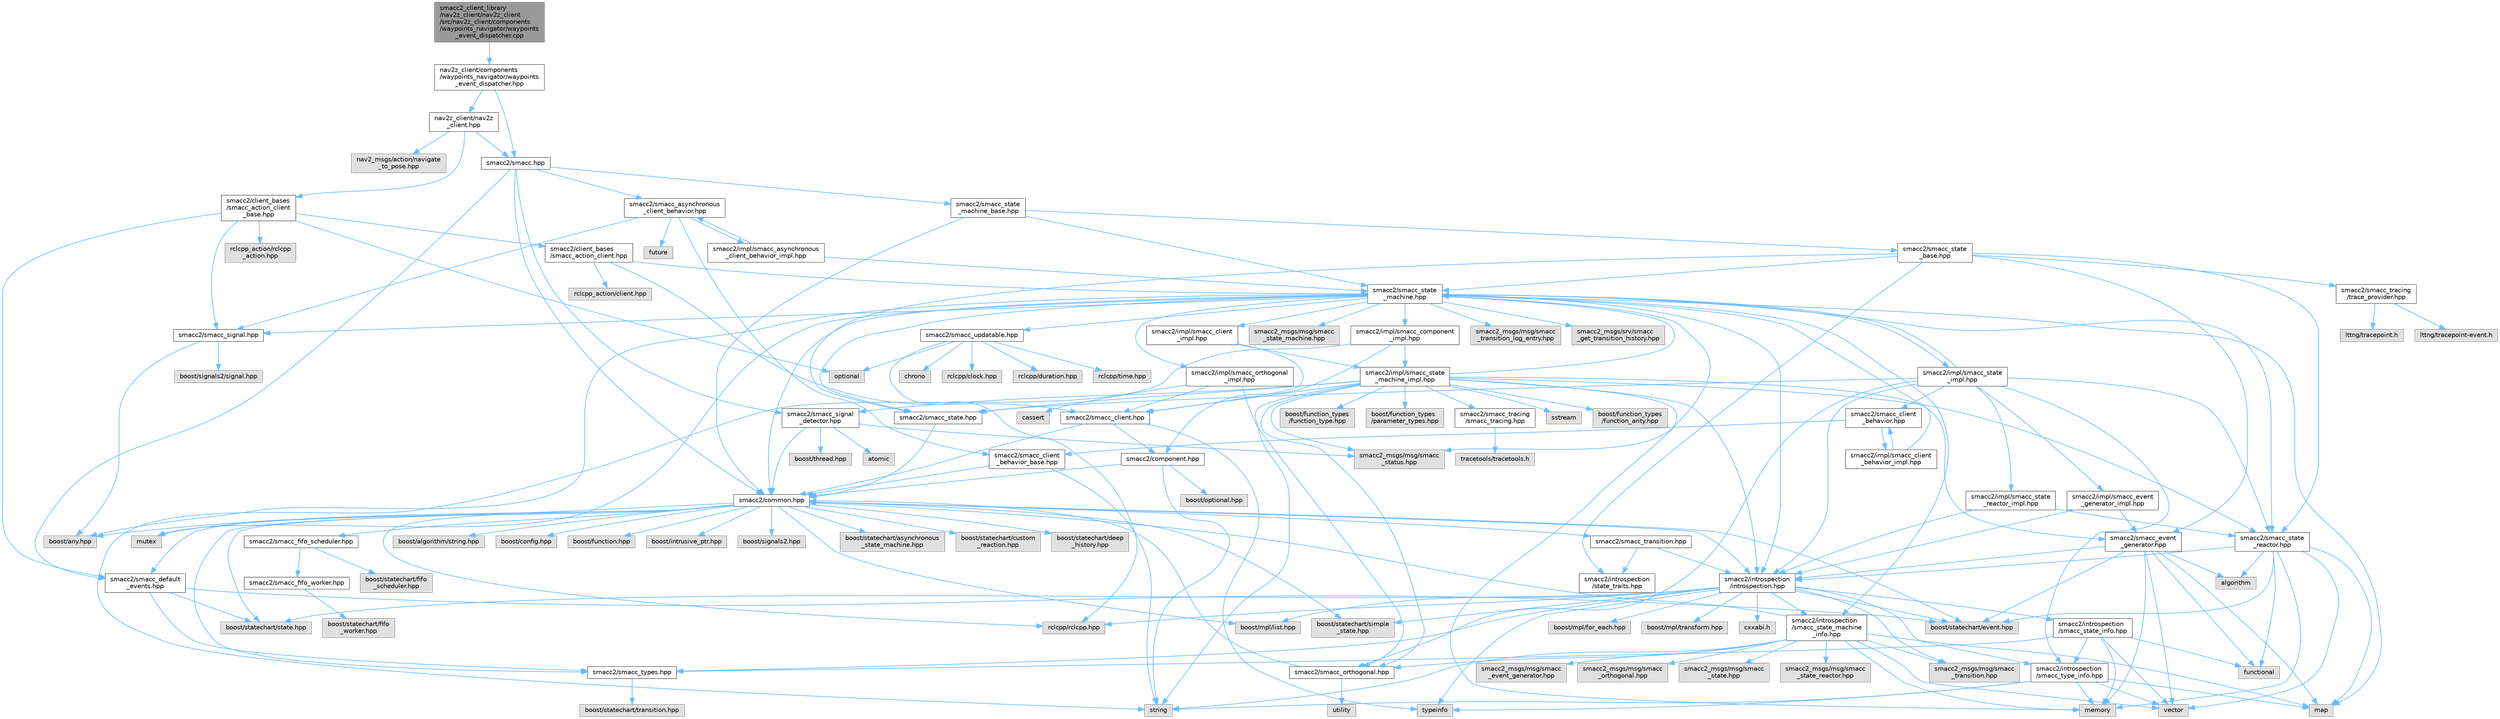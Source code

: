 digraph "smacc2_client_library/nav2z_client/nav2z_client/src/nav2z_client/components/waypoints_navigator/waypoints_event_dispatcher.cpp"
{
 // LATEX_PDF_SIZE
  bgcolor="transparent";
  edge [fontname=Helvetica,fontsize=10,labelfontname=Helvetica,labelfontsize=10];
  node [fontname=Helvetica,fontsize=10,shape=box,height=0.2,width=0.4];
  Node1 [label="smacc2_client_library\l/nav2z_client/nav2z_client\l/src/nav2z_client/components\l/waypoints_navigator/waypoints\l_event_dispatcher.cpp",height=0.2,width=0.4,color="gray40", fillcolor="grey60", style="filled", fontcolor="black",tooltip=" "];
  Node1 -> Node2 [color="steelblue1",style="solid"];
  Node2 [label="nav2z_client/components\l/waypoints_navigator/waypoints\l_event_dispatcher.hpp",height=0.2,width=0.4,color="grey40", fillcolor="white", style="filled",URL="$waypoints__event__dispatcher_8hpp.html",tooltip=" "];
  Node2 -> Node3 [color="steelblue1",style="solid"];
  Node3 [label="nav2z_client/nav2z\l_client.hpp",height=0.2,width=0.4,color="grey40", fillcolor="white", style="filled",URL="$nav2z__client_8hpp.html",tooltip=" "];
  Node3 -> Node4 [color="steelblue1",style="solid"];
  Node4 [label="smacc2/client_bases\l/smacc_action_client\l_base.hpp",height=0.2,width=0.4,color="grey40", fillcolor="white", style="filled",URL="$smacc__action__client__base_8hpp.html",tooltip=" "];
  Node4 -> Node5 [color="steelblue1",style="solid"];
  Node5 [label="smacc2/client_bases\l/smacc_action_client.hpp",height=0.2,width=0.4,color="grey40", fillcolor="white", style="filled",URL="$smacc__action__client_8hpp.html",tooltip=" "];
  Node5 -> Node6 [color="steelblue1",style="solid"];
  Node6 [label="smacc2/smacc_client.hpp",height=0.2,width=0.4,color="grey40", fillcolor="white", style="filled",URL="$smacc__client_8hpp.html",tooltip=" "];
  Node6 -> Node7 [color="steelblue1",style="solid"];
  Node7 [label="smacc2/common.hpp",height=0.2,width=0.4,color="grey40", fillcolor="white", style="filled",URL="$include_2smacc2_2common_8hpp.html",tooltip=" "];
  Node7 -> Node8 [color="steelblue1",style="solid"];
  Node8 [label="boost/statechart/asynchronous\l_state_machine.hpp",height=0.2,width=0.4,color="grey60", fillcolor="#E0E0E0", style="filled",tooltip=" "];
  Node7 -> Node9 [color="steelblue1",style="solid"];
  Node9 [label="boost/statechart/custom\l_reaction.hpp",height=0.2,width=0.4,color="grey60", fillcolor="#E0E0E0", style="filled",tooltip=" "];
  Node7 -> Node10 [color="steelblue1",style="solid"];
  Node10 [label="boost/statechart/deep\l_history.hpp",height=0.2,width=0.4,color="grey60", fillcolor="#E0E0E0", style="filled",tooltip=" "];
  Node7 -> Node11 [color="steelblue1",style="solid"];
  Node11 [label="boost/statechart/event.hpp",height=0.2,width=0.4,color="grey60", fillcolor="#E0E0E0", style="filled",tooltip=" "];
  Node7 -> Node12 [color="steelblue1",style="solid"];
  Node12 [label="boost/statechart/simple\l_state.hpp",height=0.2,width=0.4,color="grey60", fillcolor="#E0E0E0", style="filled",tooltip=" "];
  Node7 -> Node13 [color="steelblue1",style="solid"];
  Node13 [label="boost/statechart/state.hpp",height=0.2,width=0.4,color="grey60", fillcolor="#E0E0E0", style="filled",tooltip=" "];
  Node7 -> Node14 [color="steelblue1",style="solid"];
  Node14 [label="boost/algorithm/string.hpp",height=0.2,width=0.4,color="grey60", fillcolor="#E0E0E0", style="filled",tooltip=" "];
  Node7 -> Node15 [color="steelblue1",style="solid"];
  Node15 [label="boost/any.hpp",height=0.2,width=0.4,color="grey60", fillcolor="#E0E0E0", style="filled",tooltip=" "];
  Node7 -> Node16 [color="steelblue1",style="solid"];
  Node16 [label="boost/config.hpp",height=0.2,width=0.4,color="grey60", fillcolor="#E0E0E0", style="filled",tooltip=" "];
  Node7 -> Node17 [color="steelblue1",style="solid"];
  Node17 [label="boost/function.hpp",height=0.2,width=0.4,color="grey60", fillcolor="#E0E0E0", style="filled",tooltip=" "];
  Node7 -> Node18 [color="steelblue1",style="solid"];
  Node18 [label="boost/intrusive_ptr.hpp",height=0.2,width=0.4,color="grey60", fillcolor="#E0E0E0", style="filled",tooltip=" "];
  Node7 -> Node19 [color="steelblue1",style="solid"];
  Node19 [label="boost/mpl/list.hpp",height=0.2,width=0.4,color="grey60", fillcolor="#E0E0E0", style="filled",tooltip=" "];
  Node7 -> Node20 [color="steelblue1",style="solid"];
  Node20 [label="boost/signals2.hpp",height=0.2,width=0.4,color="grey60", fillcolor="#E0E0E0", style="filled",tooltip=" "];
  Node7 -> Node21 [color="steelblue1",style="solid"];
  Node21 [label="mutex",height=0.2,width=0.4,color="grey60", fillcolor="#E0E0E0", style="filled",tooltip=" "];
  Node7 -> Node22 [color="steelblue1",style="solid"];
  Node22 [label="rclcpp/rclcpp.hpp",height=0.2,width=0.4,color="grey60", fillcolor="#E0E0E0", style="filled",tooltip=" "];
  Node7 -> Node23 [color="steelblue1",style="solid"];
  Node23 [label="smacc2/introspection\l/introspection.hpp",height=0.2,width=0.4,color="grey40", fillcolor="white", style="filled",URL="$introspection_8hpp.html",tooltip=" "];
  Node23 -> Node11 [color="steelblue1",style="solid"];
  Node23 -> Node12 [color="steelblue1",style="solid"];
  Node23 -> Node13 [color="steelblue1",style="solid"];
  Node23 -> Node24 [color="steelblue1",style="solid"];
  Node24 [label="boost/mpl/for_each.hpp",height=0.2,width=0.4,color="grey60", fillcolor="#E0E0E0", style="filled",tooltip=" "];
  Node23 -> Node19 [color="steelblue1",style="solid"];
  Node23 -> Node25 [color="steelblue1",style="solid"];
  Node25 [label="boost/mpl/transform.hpp",height=0.2,width=0.4,color="grey60", fillcolor="#E0E0E0", style="filled",tooltip=" "];
  Node23 -> Node22 [color="steelblue1",style="solid"];
  Node23 -> Node26 [color="steelblue1",style="solid"];
  Node26 [label="typeinfo",height=0.2,width=0.4,color="grey60", fillcolor="#E0E0E0", style="filled",tooltip=" "];
  Node23 -> Node27 [color="steelblue1",style="solid"];
  Node27 [label="smacc2/introspection\l/smacc_state_info.hpp",height=0.2,width=0.4,color="grey40", fillcolor="white", style="filled",URL="$smacc__state__info_8hpp.html",tooltip=" "];
  Node27 -> Node28 [color="steelblue1",style="solid"];
  Node28 [label="functional",height=0.2,width=0.4,color="grey60", fillcolor="#E0E0E0", style="filled",tooltip=" "];
  Node27 -> Node29 [color="steelblue1",style="solid"];
  Node29 [label="memory",height=0.2,width=0.4,color="grey60", fillcolor="#E0E0E0", style="filled",tooltip=" "];
  Node27 -> Node30 [color="steelblue1",style="solid"];
  Node30 [label="smacc2/introspection\l/smacc_type_info.hpp",height=0.2,width=0.4,color="grey40", fillcolor="white", style="filled",URL="$smacc__type__info_8hpp.html",tooltip=" "];
  Node30 -> Node31 [color="steelblue1",style="solid"];
  Node31 [label="map",height=0.2,width=0.4,color="grey60", fillcolor="#E0E0E0", style="filled",tooltip=" "];
  Node30 -> Node29 [color="steelblue1",style="solid"];
  Node30 -> Node32 [color="steelblue1",style="solid"];
  Node32 [label="string",height=0.2,width=0.4,color="grey60", fillcolor="#E0E0E0", style="filled",tooltip=" "];
  Node30 -> Node26 [color="steelblue1",style="solid"];
  Node30 -> Node33 [color="steelblue1",style="solid"];
  Node33 [label="vector",height=0.2,width=0.4,color="grey60", fillcolor="#E0E0E0", style="filled",tooltip=" "];
  Node27 -> Node34 [color="steelblue1",style="solid"];
  Node34 [label="smacc2/smacc_types.hpp",height=0.2,width=0.4,color="grey40", fillcolor="white", style="filled",URL="$smacc__types_8hpp.html",tooltip=" "];
  Node34 -> Node35 [color="steelblue1",style="solid"];
  Node35 [label="boost/statechart/transition.hpp",height=0.2,width=0.4,color="grey60", fillcolor="#E0E0E0", style="filled",tooltip=" "];
  Node27 -> Node33 [color="steelblue1",style="solid"];
  Node23 -> Node30 [color="steelblue1",style="solid"];
  Node23 -> Node34 [color="steelblue1",style="solid"];
  Node23 -> Node36 [color="steelblue1",style="solid"];
  Node36 [label="cxxabi.h",height=0.2,width=0.4,color="grey60", fillcolor="#E0E0E0", style="filled",tooltip=" "];
  Node23 -> Node37 [color="steelblue1",style="solid"];
  Node37 [label="smacc2_msgs/msg/smacc\l_transition.hpp",height=0.2,width=0.4,color="grey60", fillcolor="#E0E0E0", style="filled",tooltip=" "];
  Node23 -> Node38 [color="steelblue1",style="solid"];
  Node38 [label="smacc2/introspection\l/smacc_state_machine\l_info.hpp",height=0.2,width=0.4,color="grey40", fillcolor="white", style="filled",URL="$smacc__state__machine__info_8hpp.html",tooltip=" "];
  Node38 -> Node31 [color="steelblue1",style="solid"];
  Node38 -> Node29 [color="steelblue1",style="solid"];
  Node38 -> Node32 [color="steelblue1",style="solid"];
  Node38 -> Node33 [color="steelblue1",style="solid"];
  Node38 -> Node7 [color="steelblue1",style="solid"];
  Node38 -> Node39 [color="steelblue1",style="solid"];
  Node39 [label="smacc2/smacc_orthogonal.hpp",height=0.2,width=0.4,color="grey40", fillcolor="white", style="filled",URL="$smacc__orthogonal_8hpp.html",tooltip=" "];
  Node39 -> Node7 [color="steelblue1",style="solid"];
  Node39 -> Node40 [color="steelblue1",style="solid"];
  Node40 [label="utility",height=0.2,width=0.4,color="grey60", fillcolor="#E0E0E0", style="filled",tooltip=" "];
  Node38 -> Node41 [color="steelblue1",style="solid"];
  Node41 [label="smacc2_msgs/msg/smacc\l_event_generator.hpp",height=0.2,width=0.4,color="grey60", fillcolor="#E0E0E0", style="filled",tooltip=" "];
  Node38 -> Node42 [color="steelblue1",style="solid"];
  Node42 [label="smacc2_msgs/msg/smacc\l_orthogonal.hpp",height=0.2,width=0.4,color="grey60", fillcolor="#E0E0E0", style="filled",tooltip=" "];
  Node38 -> Node43 [color="steelblue1",style="solid"];
  Node43 [label="smacc2_msgs/msg/smacc\l_state.hpp",height=0.2,width=0.4,color="grey60", fillcolor="#E0E0E0", style="filled",tooltip=" "];
  Node38 -> Node44 [color="steelblue1",style="solid"];
  Node44 [label="smacc2_msgs/msg/smacc\l_state_reactor.hpp",height=0.2,width=0.4,color="grey60", fillcolor="#E0E0E0", style="filled",tooltip=" "];
  Node38 -> Node37 [color="steelblue1",style="solid"];
  Node7 -> Node45 [color="steelblue1",style="solid"];
  Node45 [label="smacc2/smacc_fifo_scheduler.hpp",height=0.2,width=0.4,color="grey40", fillcolor="white", style="filled",URL="$smacc__fifo__scheduler_8hpp.html",tooltip=" "];
  Node45 -> Node46 [color="steelblue1",style="solid"];
  Node46 [label="boost/statechart/fifo\l_scheduler.hpp",height=0.2,width=0.4,color="grey60", fillcolor="#E0E0E0", style="filled",tooltip=" "];
  Node45 -> Node47 [color="steelblue1",style="solid"];
  Node47 [label="smacc2/smacc_fifo_worker.hpp",height=0.2,width=0.4,color="grey40", fillcolor="white", style="filled",URL="$smacc__fifo__worker_8hpp.html",tooltip=" "];
  Node47 -> Node48 [color="steelblue1",style="solid"];
  Node48 [label="boost/statechart/fifo\l_worker.hpp",height=0.2,width=0.4,color="grey60", fillcolor="#E0E0E0", style="filled",tooltip=" "];
  Node7 -> Node34 [color="steelblue1",style="solid"];
  Node7 -> Node49 [color="steelblue1",style="solid"];
  Node49 [label="smacc2/smacc_default\l_events.hpp",height=0.2,width=0.4,color="grey40", fillcolor="white", style="filled",URL="$smacc__default__events_8hpp.html",tooltip=" "];
  Node49 -> Node34 [color="steelblue1",style="solid"];
  Node49 -> Node11 [color="steelblue1",style="solid"];
  Node49 -> Node13 [color="steelblue1",style="solid"];
  Node7 -> Node50 [color="steelblue1",style="solid"];
  Node50 [label="smacc2/smacc_transition.hpp",height=0.2,width=0.4,color="grey40", fillcolor="white", style="filled",URL="$smacc__transition_8hpp.html",tooltip=" "];
  Node50 -> Node23 [color="steelblue1",style="solid"];
  Node50 -> Node51 [color="steelblue1",style="solid"];
  Node51 [label="smacc2/introspection\l/state_traits.hpp",height=0.2,width=0.4,color="grey40", fillcolor="white", style="filled",URL="$state__traits_8hpp.html",tooltip=" "];
  Node6 -> Node52 [color="steelblue1",style="solid"];
  Node52 [label="smacc2/component.hpp",height=0.2,width=0.4,color="grey40", fillcolor="white", style="filled",URL="$component_8hpp.html",tooltip=" "];
  Node52 -> Node32 [color="steelblue1",style="solid"];
  Node52 -> Node53 [color="steelblue1",style="solid"];
  Node53 [label="boost/optional.hpp",height=0.2,width=0.4,color="grey60", fillcolor="#E0E0E0", style="filled",tooltip=" "];
  Node52 -> Node7 [color="steelblue1",style="solid"];
  Node6 -> Node26 [color="steelblue1",style="solid"];
  Node5 -> Node54 [color="steelblue1",style="solid"];
  Node54 [label="smacc2/smacc_state\l_machine.hpp",height=0.2,width=0.4,color="grey40", fillcolor="white", style="filled",URL="$smacc__state__machine_8hpp.html",tooltip=" "];
  Node54 -> Node15 [color="steelblue1",style="solid"];
  Node54 -> Node31 [color="steelblue1",style="solid"];
  Node54 -> Node21 [color="steelblue1",style="solid"];
  Node54 -> Node7 [color="steelblue1",style="solid"];
  Node54 -> Node23 [color="steelblue1",style="solid"];
  Node54 -> Node38 [color="steelblue1",style="solid"];
  Node54 -> Node55 [color="steelblue1",style="solid"];
  Node55 [label="smacc2/smacc_signal.hpp",height=0.2,width=0.4,color="grey40", fillcolor="white", style="filled",URL="$smacc__signal_8hpp.html",tooltip=" "];
  Node55 -> Node15 [color="steelblue1",style="solid"];
  Node55 -> Node56 [color="steelblue1",style="solid"];
  Node56 [label="boost/signals2/signal.hpp",height=0.2,width=0.4,color="grey60", fillcolor="#E0E0E0", style="filled",tooltip=" "];
  Node54 -> Node57 [color="steelblue1",style="solid"];
  Node57 [label="smacc2/smacc_updatable.hpp",height=0.2,width=0.4,color="grey40", fillcolor="white", style="filled",URL="$smacc__updatable_8hpp.html",tooltip=" "];
  Node57 -> Node58 [color="steelblue1",style="solid"];
  Node58 [label="chrono",height=0.2,width=0.4,color="grey60", fillcolor="#E0E0E0", style="filled",tooltip=" "];
  Node57 -> Node59 [color="steelblue1",style="solid"];
  Node59 [label="optional",height=0.2,width=0.4,color="grey60", fillcolor="#E0E0E0", style="filled",tooltip=" "];
  Node57 -> Node60 [color="steelblue1",style="solid"];
  Node60 [label="rclcpp/clock.hpp",height=0.2,width=0.4,color="grey60", fillcolor="#E0E0E0", style="filled",tooltip=" "];
  Node57 -> Node61 [color="steelblue1",style="solid"];
  Node61 [label="rclcpp/duration.hpp",height=0.2,width=0.4,color="grey60", fillcolor="#E0E0E0", style="filled",tooltip=" "];
  Node57 -> Node22 [color="steelblue1",style="solid"];
  Node57 -> Node62 [color="steelblue1",style="solid"];
  Node62 [label="rclcpp/time.hpp",height=0.2,width=0.4,color="grey60", fillcolor="#E0E0E0", style="filled",tooltip=" "];
  Node54 -> Node63 [color="steelblue1",style="solid"];
  Node63 [label="smacc2_msgs/msg/smacc\l_state_machine.hpp",height=0.2,width=0.4,color="grey60", fillcolor="#E0E0E0", style="filled",tooltip=" "];
  Node54 -> Node64 [color="steelblue1",style="solid"];
  Node64 [label="smacc2_msgs/msg/smacc\l_status.hpp",height=0.2,width=0.4,color="grey60", fillcolor="#E0E0E0", style="filled",tooltip=" "];
  Node54 -> Node65 [color="steelblue1",style="solid"];
  Node65 [label="smacc2_msgs/msg/smacc\l_transition_log_entry.hpp",height=0.2,width=0.4,color="grey60", fillcolor="#E0E0E0", style="filled",tooltip=" "];
  Node54 -> Node66 [color="steelblue1",style="solid"];
  Node66 [label="smacc2_msgs/srv/smacc\l_get_transition_history.hpp",height=0.2,width=0.4,color="grey60", fillcolor="#E0E0E0", style="filled",tooltip=" "];
  Node54 -> Node67 [color="steelblue1",style="solid"];
  Node67 [label="smacc2/smacc_state.hpp",height=0.2,width=0.4,color="grey40", fillcolor="white", style="filled",URL="$smacc__state_8hpp.html",tooltip=" "];
  Node67 -> Node7 [color="steelblue1",style="solid"];
  Node54 -> Node68 [color="steelblue1",style="solid"];
  Node68 [label="smacc2/smacc_state\l_reactor.hpp",height=0.2,width=0.4,color="grey40", fillcolor="white", style="filled",URL="$smacc__state__reactor_8hpp.html",tooltip=" "];
  Node68 -> Node69 [color="steelblue1",style="solid"];
  Node69 [label="algorithm",height=0.2,width=0.4,color="grey60", fillcolor="#E0E0E0", style="filled",tooltip=" "];
  Node68 -> Node11 [color="steelblue1",style="solid"];
  Node68 -> Node28 [color="steelblue1",style="solid"];
  Node68 -> Node31 [color="steelblue1",style="solid"];
  Node68 -> Node29 [color="steelblue1",style="solid"];
  Node68 -> Node23 [color="steelblue1",style="solid"];
  Node68 -> Node33 [color="steelblue1",style="solid"];
  Node54 -> Node70 [color="steelblue1",style="solid"];
  Node70 [label="smacc2/impl/smacc_client\l_impl.hpp",height=0.2,width=0.4,color="grey40", fillcolor="white", style="filled",URL="$smacc__client__impl_8hpp.html",tooltip=" "];
  Node70 -> Node71 [color="steelblue1",style="solid"];
  Node71 [label="smacc2/impl/smacc_state\l_machine_impl.hpp",height=0.2,width=0.4,color="grey40", fillcolor="white", style="filled",URL="$smacc__state__machine__impl_8hpp.html",tooltip=" "];
  Node71 -> Node29 [color="steelblue1",style="solid"];
  Node71 -> Node72 [color="steelblue1",style="solid"];
  Node72 [label="sstream",height=0.2,width=0.4,color="grey60", fillcolor="#E0E0E0", style="filled",tooltip=" "];
  Node71 -> Node32 [color="steelblue1",style="solid"];
  Node71 -> Node23 [color="steelblue1",style="solid"];
  Node71 -> Node6 [color="steelblue1",style="solid"];
  Node71 -> Node73 [color="steelblue1",style="solid"];
  Node73 [label="smacc2/smacc_event\l_generator.hpp",height=0.2,width=0.4,color="grey40", fillcolor="white", style="filled",URL="$smacc__event__generator_8hpp.html",tooltip=" "];
  Node73 -> Node69 [color="steelblue1",style="solid"];
  Node73 -> Node11 [color="steelblue1",style="solid"];
  Node73 -> Node28 [color="steelblue1",style="solid"];
  Node73 -> Node31 [color="steelblue1",style="solid"];
  Node73 -> Node29 [color="steelblue1",style="solid"];
  Node73 -> Node23 [color="steelblue1",style="solid"];
  Node73 -> Node33 [color="steelblue1",style="solid"];
  Node71 -> Node39 [color="steelblue1",style="solid"];
  Node71 -> Node74 [color="steelblue1",style="solid"];
  Node74 [label="smacc2/smacc_signal\l_detector.hpp",height=0.2,width=0.4,color="grey40", fillcolor="white", style="filled",URL="$smacc__signal__detector_8hpp.html",tooltip=" "];
  Node74 -> Node75 [color="steelblue1",style="solid"];
  Node75 [label="atomic",height=0.2,width=0.4,color="grey60", fillcolor="#E0E0E0", style="filled",tooltip=" "];
  Node74 -> Node76 [color="steelblue1",style="solid"];
  Node76 [label="boost/thread.hpp",height=0.2,width=0.4,color="grey60", fillcolor="#E0E0E0", style="filled",tooltip=" "];
  Node74 -> Node7 [color="steelblue1",style="solid"];
  Node74 -> Node64 [color="steelblue1",style="solid"];
  Node71 -> Node67 [color="steelblue1",style="solid"];
  Node71 -> Node54 [color="steelblue1",style="solid"];
  Node71 -> Node68 [color="steelblue1",style="solid"];
  Node71 -> Node77 [color="steelblue1",style="solid"];
  Node77 [label="boost/function_types\l/function_arity.hpp",height=0.2,width=0.4,color="grey60", fillcolor="#E0E0E0", style="filled",tooltip=" "];
  Node71 -> Node78 [color="steelblue1",style="solid"];
  Node78 [label="boost/function_types\l/function_type.hpp",height=0.2,width=0.4,color="grey60", fillcolor="#E0E0E0", style="filled",tooltip=" "];
  Node71 -> Node79 [color="steelblue1",style="solid"];
  Node79 [label="boost/function_types\l/parameter_types.hpp",height=0.2,width=0.4,color="grey60", fillcolor="#E0E0E0", style="filled",tooltip=" "];
  Node71 -> Node80 [color="steelblue1",style="solid"];
  Node80 [label="smacc2/smacc_tracing\l/smacc_tracing.hpp",height=0.2,width=0.4,color="grey40", fillcolor="white", style="filled",URL="$smacc__tracing_8hpp.html",tooltip=" "];
  Node80 -> Node81 [color="steelblue1",style="solid"];
  Node81 [label="tracetools/tracetools.h",height=0.2,width=0.4,color="grey60", fillcolor="#E0E0E0", style="filled",tooltip=" "];
  Node71 -> Node64 [color="steelblue1",style="solid"];
  Node70 -> Node6 [color="steelblue1",style="solid"];
  Node54 -> Node82 [color="steelblue1",style="solid"];
  Node82 [label="smacc2/impl/smacc_component\l_impl.hpp",height=0.2,width=0.4,color="grey40", fillcolor="white", style="filled",URL="$smacc__component__impl_8hpp.html",tooltip=" "];
  Node82 -> Node32 [color="steelblue1",style="solid"];
  Node82 -> Node52 [color="steelblue1",style="solid"];
  Node82 -> Node71 [color="steelblue1",style="solid"];
  Node54 -> Node83 [color="steelblue1",style="solid"];
  Node83 [label="smacc2/impl/smacc_orthogonal\l_impl.hpp",height=0.2,width=0.4,color="grey40", fillcolor="white", style="filled",URL="$smacc__orthogonal__impl_8hpp.html",tooltip=" "];
  Node83 -> Node84 [color="steelblue1",style="solid"];
  Node84 [label="cassert",height=0.2,width=0.4,color="grey60", fillcolor="#E0E0E0", style="filled",tooltip=" "];
  Node83 -> Node6 [color="steelblue1",style="solid"];
  Node83 -> Node39 [color="steelblue1",style="solid"];
  Node54 -> Node85 [color="steelblue1",style="solid"];
  Node85 [label="smacc2/impl/smacc_state\l_impl.hpp",height=0.2,width=0.4,color="grey40", fillcolor="white", style="filled",URL="$smacc__state__impl_8hpp.html",tooltip=" "];
  Node85 -> Node23 [color="steelblue1",style="solid"];
  Node85 -> Node86 [color="steelblue1",style="solid"];
  Node86 [label="smacc2/smacc_client\l_behavior.hpp",height=0.2,width=0.4,color="grey40", fillcolor="white", style="filled",URL="$smacc__client__behavior_8hpp.html",tooltip=" "];
  Node86 -> Node87 [color="steelblue1",style="solid"];
  Node87 [label="smacc2/smacc_client\l_behavior_base.hpp",height=0.2,width=0.4,color="grey40", fillcolor="white", style="filled",URL="$smacc__client__behavior__base_8hpp.html",tooltip=" "];
  Node87 -> Node32 [color="steelblue1",style="solid"];
  Node87 -> Node7 [color="steelblue1",style="solid"];
  Node86 -> Node88 [color="steelblue1",style="solid"];
  Node88 [label="smacc2/impl/smacc_client\l_behavior_impl.hpp",height=0.2,width=0.4,color="grey40", fillcolor="white", style="filled",URL="$smacc__client__behavior__impl_8hpp.html",tooltip=" "];
  Node88 -> Node86 [color="steelblue1",style="solid"];
  Node88 -> Node54 [color="steelblue1",style="solid"];
  Node85 -> Node39 [color="steelblue1",style="solid"];
  Node85 -> Node67 [color="steelblue1",style="solid"];
  Node85 -> Node68 [color="steelblue1",style="solid"];
  Node85 -> Node30 [color="steelblue1",style="solid"];
  Node85 -> Node54 [color="steelblue1",style="solid"];
  Node85 -> Node89 [color="steelblue1",style="solid"];
  Node89 [label="smacc2/impl/smacc_event\l_generator_impl.hpp",height=0.2,width=0.4,color="grey40", fillcolor="white", style="filled",URL="$smacc__event__generator__impl_8hpp.html",tooltip=" "];
  Node89 -> Node23 [color="steelblue1",style="solid"];
  Node89 -> Node73 [color="steelblue1",style="solid"];
  Node85 -> Node90 [color="steelblue1",style="solid"];
  Node90 [label="smacc2/impl/smacc_state\l_reactor_impl.hpp",height=0.2,width=0.4,color="grey40", fillcolor="white", style="filled",URL="$smacc__state__reactor__impl_8hpp.html",tooltip=" "];
  Node90 -> Node23 [color="steelblue1",style="solid"];
  Node90 -> Node68 [color="steelblue1",style="solid"];
  Node5 -> Node91 [color="steelblue1",style="solid"];
  Node91 [label="rclcpp_action/client.hpp",height=0.2,width=0.4,color="grey60", fillcolor="#E0E0E0", style="filled",tooltip=" "];
  Node4 -> Node49 [color="steelblue1",style="solid"];
  Node4 -> Node55 [color="steelblue1",style="solid"];
  Node4 -> Node59 [color="steelblue1",style="solid"];
  Node4 -> Node92 [color="steelblue1",style="solid"];
  Node92 [label="rclcpp_action/rclcpp\l_action.hpp",height=0.2,width=0.4,color="grey60", fillcolor="#E0E0E0", style="filled",tooltip=" "];
  Node3 -> Node93 [color="steelblue1",style="solid"];
  Node93 [label="smacc2/smacc.hpp",height=0.2,width=0.4,color="grey40", fillcolor="white", style="filled",URL="$smacc_8hpp.html",tooltip=" "];
  Node93 -> Node7 [color="steelblue1",style="solid"];
  Node93 -> Node94 [color="steelblue1",style="solid"];
  Node94 [label="smacc2/smacc_asynchronous\l_client_behavior.hpp",height=0.2,width=0.4,color="grey40", fillcolor="white", style="filled",URL="$smacc__asynchronous__client__behavior_8hpp.html",tooltip=" "];
  Node94 -> Node95 [color="steelblue1",style="solid"];
  Node95 [label="future",height=0.2,width=0.4,color="grey60", fillcolor="#E0E0E0", style="filled",tooltip=" "];
  Node94 -> Node87 [color="steelblue1",style="solid"];
  Node94 -> Node55 [color="steelblue1",style="solid"];
  Node94 -> Node96 [color="steelblue1",style="solid"];
  Node96 [label="smacc2/impl/smacc_asynchronous\l_client_behavior_impl.hpp",height=0.2,width=0.4,color="grey40", fillcolor="white", style="filled",URL="$smacc__asynchronous__client__behavior__impl_8hpp.html",tooltip=" "];
  Node96 -> Node94 [color="steelblue1",style="solid"];
  Node96 -> Node54 [color="steelblue1",style="solid"];
  Node93 -> Node49 [color="steelblue1",style="solid"];
  Node93 -> Node74 [color="steelblue1",style="solid"];
  Node93 -> Node97 [color="steelblue1",style="solid"];
  Node97 [label="smacc2/smacc_state\l_machine_base.hpp",height=0.2,width=0.4,color="grey40", fillcolor="white", style="filled",URL="$smacc__state__machine__base_8hpp.html",tooltip=" "];
  Node97 -> Node7 [color="steelblue1",style="solid"];
  Node97 -> Node98 [color="steelblue1",style="solid"];
  Node98 [label="smacc2/smacc_state\l_base.hpp",height=0.2,width=0.4,color="grey40", fillcolor="white", style="filled",URL="$smacc__state__base_8hpp.html",tooltip=" "];
  Node98 -> Node51 [color="steelblue1",style="solid"];
  Node98 -> Node73 [color="steelblue1",style="solid"];
  Node98 -> Node67 [color="steelblue1",style="solid"];
  Node98 -> Node54 [color="steelblue1",style="solid"];
  Node98 -> Node68 [color="steelblue1",style="solid"];
  Node98 -> Node99 [color="steelblue1",style="solid"];
  Node99 [label="smacc2/smacc_tracing\l/trace_provider.hpp",height=0.2,width=0.4,color="grey40", fillcolor="white", style="filled",URL="$trace__provider_8hpp.html",tooltip=" "];
  Node99 -> Node100 [color="steelblue1",style="solid"];
  Node100 [label="lttng/tracepoint.h",height=0.2,width=0.4,color="grey60", fillcolor="#E0E0E0", style="filled",tooltip=" "];
  Node99 -> Node101 [color="steelblue1",style="solid"];
  Node101 [label="lttng/tracepoint-event.h",height=0.2,width=0.4,color="grey60", fillcolor="#E0E0E0", style="filled",tooltip=" "];
  Node97 -> Node54 [color="steelblue1",style="solid"];
  Node3 -> Node102 [color="steelblue1",style="solid"];
  Node102 [label="nav2_msgs/action/navigate\l_to_pose.hpp",height=0.2,width=0.4,color="grey60", fillcolor="#E0E0E0", style="filled",tooltip=" "];
  Node2 -> Node93 [color="steelblue1",style="solid"];
}

